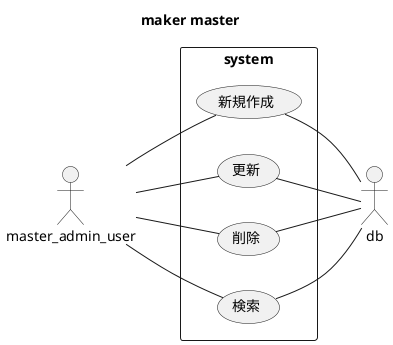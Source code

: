 @startuml maker_master

title maker master

left to right direction

rectangle system {
    (新規作成)
    (更新)
    (削除)
    (検索)
}

:master_admin_user: -- (新規作成)
:master_admin_user: -- (更新)
:master_admin_user: -- (削除)
:master_admin_user: -- (検索)


(新規作成) -- :db:
(更新) -- :db:
(削除) -- :db:
(検索) -- :db:

@enduml